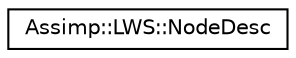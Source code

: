 digraph "Graphical Class Hierarchy"
{
  edge [fontname="Helvetica",fontsize="10",labelfontname="Helvetica",labelfontsize="10"];
  node [fontname="Helvetica",fontsize="10",shape=record];
  rankdir="LR";
  Node1 [label="Assimp::LWS::NodeDesc",height=0.2,width=0.4,color="black", fillcolor="white", style="filled",URL="$struct_assimp_1_1_l_w_s_1_1_node_desc.html"];
}
